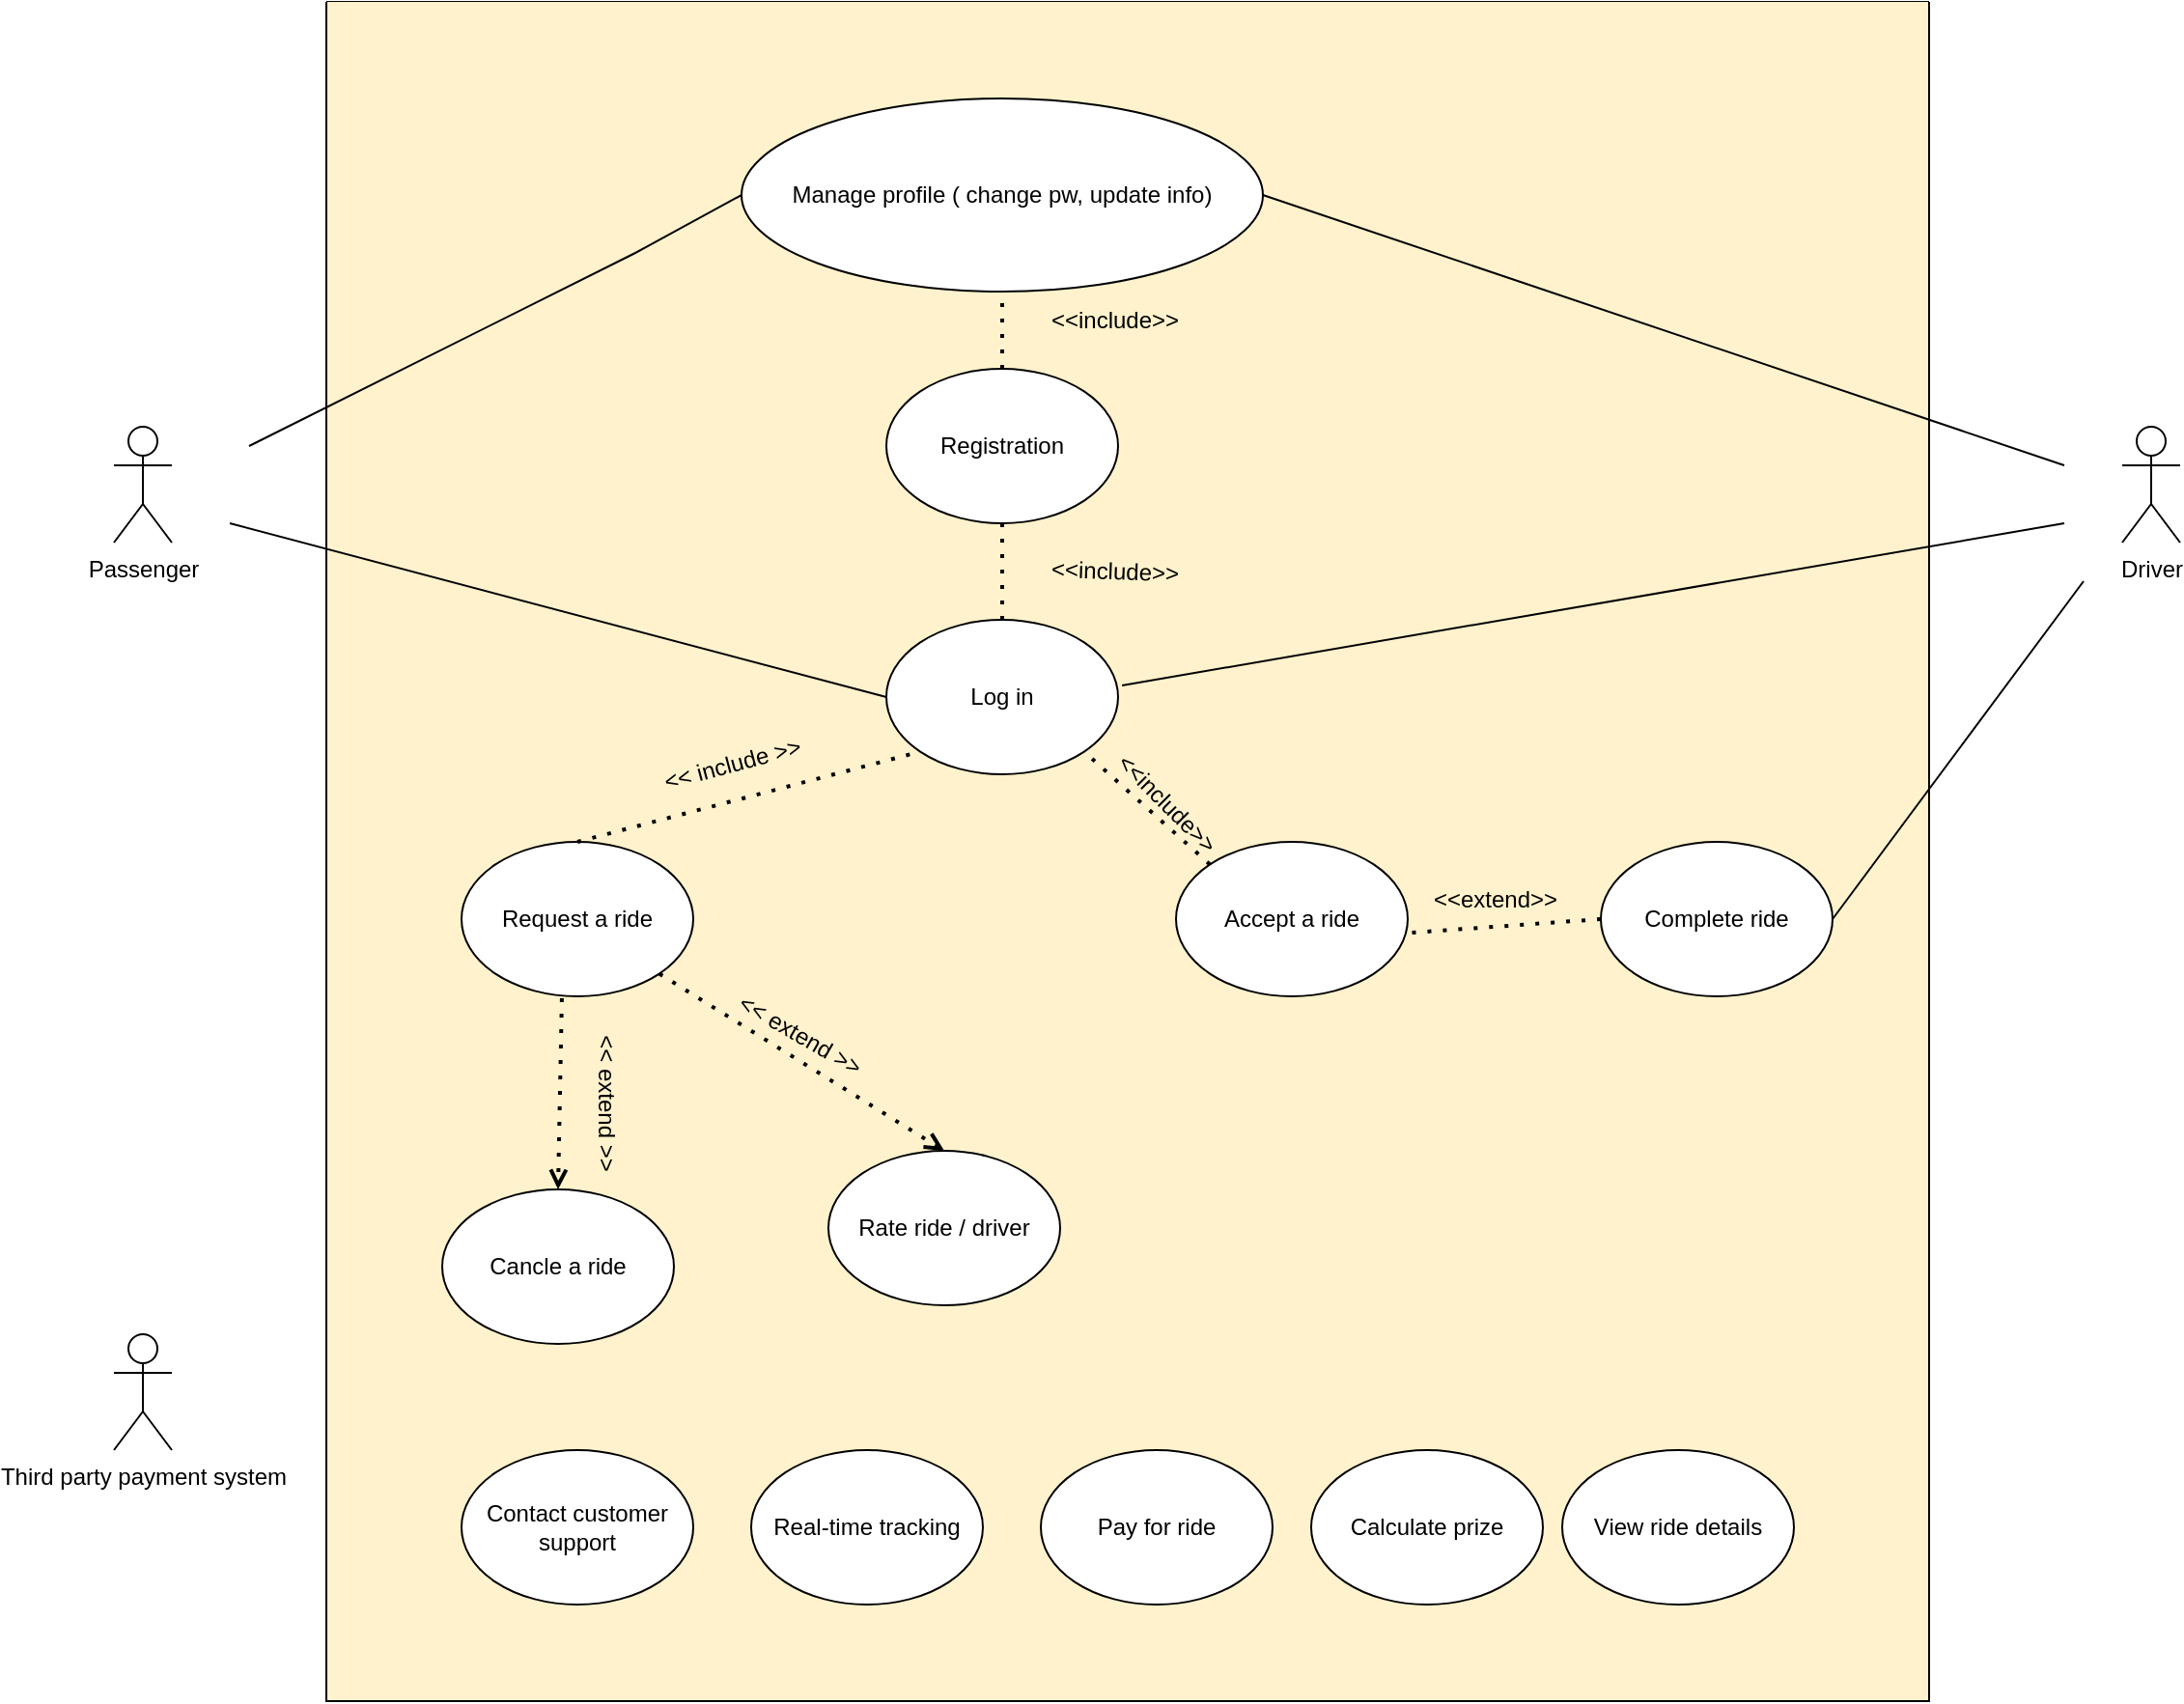 <mxfile version="22.1.16" type="github">
  <diagram name="Page-1" id="y0iN5WRLecj_5jAYo_9e">
    <mxGraphModel dx="2284" dy="1895" grid="1" gridSize="10" guides="1" tooltips="1" connect="1" arrows="1" fold="1" page="1" pageScale="1" pageWidth="850" pageHeight="1100" math="0" shadow="0">
      <root>
        <mxCell id="0" />
        <mxCell id="1" parent="0" />
        <mxCell id="yRian2HJHCg52wbs5pm3-1" value="Passenger" style="shape=umlActor;verticalLabelPosition=bottom;verticalAlign=top;html=1;outlineConnect=0;" parent="1" vertex="1">
          <mxGeometry x="40" y="50" width="30" height="60" as="geometry" />
        </mxCell>
        <mxCell id="yRian2HJHCg52wbs5pm3-2" value="&lt;div&gt;Driver&lt;/div&gt;" style="shape=umlActor;verticalLabelPosition=bottom;verticalAlign=top;html=1;outlineConnect=0;" parent="1" vertex="1">
          <mxGeometry x="1080" y="50" width="30" height="60" as="geometry" />
        </mxCell>
        <mxCell id="St6_D6Xs5Pb_7OD3D2Ax-1" value="" style="swimlane;startSize=0;container=0;rounded=0;shadow=0;glass=0;swimlaneLine=1;gradientColor=none;fillColor=#F8CECC;fillStyle=auto;swimlaneFillColor=#FFF2CC;" vertex="1" parent="1">
          <mxGeometry x="150" y="-170" width="830" height="880" as="geometry">
            <mxRectangle x="180" y="10" width="50" height="40" as="alternateBounds" />
          </mxGeometry>
        </mxCell>
        <mxCell id="St6_D6Xs5Pb_7OD3D2Ax-28" value="" style="endArrow=none;html=1;rounded=0;exitX=1;exitY=0.5;exitDx=0;exitDy=0;" edge="1" parent="1" source="St6_D6Xs5Pb_7OD3D2Ax-17">
          <mxGeometry width="50" height="50" relative="1" as="geometry">
            <mxPoint x="390" y="380" as="sourcePoint" />
            <mxPoint x="1050" y="70" as="targetPoint" />
          </mxGeometry>
        </mxCell>
        <mxCell id="St6_D6Xs5Pb_7OD3D2Ax-29" value="" style="endArrow=none;html=1;rounded=0;entryX=0;entryY=0.5;entryDx=0;entryDy=0;" edge="1" parent="1" target="St6_D6Xs5Pb_7OD3D2Ax-17">
          <mxGeometry width="50" height="50" relative="1" as="geometry">
            <mxPoint x="110" y="60" as="sourcePoint" />
            <mxPoint x="440" y="330" as="targetPoint" />
            <Array as="points">
              <mxPoint x="310" y="-40" />
            </Array>
          </mxGeometry>
        </mxCell>
        <mxCell id="St6_D6Xs5Pb_7OD3D2Ax-17" value="Manage profile ( change pw, update info)" style="ellipse;whiteSpace=wrap;html=1;" vertex="1" parent="1">
          <mxGeometry x="365" y="-120" width="270" height="100" as="geometry" />
        </mxCell>
        <mxCell id="St6_D6Xs5Pb_7OD3D2Ax-31" value="" style="endArrow=none;dashed=1;html=1;dashPattern=1 3;strokeWidth=2;rounded=0;exitX=0.5;exitY=0;exitDx=0;exitDy=0;entryX=0.5;entryY=1;entryDx=0;entryDy=0;" edge="1" parent="1" source="St6_D6Xs5Pb_7OD3D2Ax-3" target="St6_D6Xs5Pb_7OD3D2Ax-17">
          <mxGeometry width="50" height="50" relative="1" as="geometry">
            <mxPoint x="460" y="270" as="sourcePoint" />
            <mxPoint x="510" y="220" as="targetPoint" />
          </mxGeometry>
        </mxCell>
        <mxCell id="St6_D6Xs5Pb_7OD3D2Ax-32" value="" style="endArrow=none;html=1;rounded=0;entryX=1.017;entryY=0.425;entryDx=0;entryDy=0;entryPerimeter=0;" edge="1" parent="1" target="St6_D6Xs5Pb_7OD3D2Ax-2">
          <mxGeometry width="50" height="50" relative="1" as="geometry">
            <mxPoint x="1050" y="100" as="sourcePoint" />
            <mxPoint x="510" y="220" as="targetPoint" />
          </mxGeometry>
        </mxCell>
        <mxCell id="St6_D6Xs5Pb_7OD3D2Ax-33" value="" style="endArrow=none;html=1;rounded=0;exitX=1;exitY=0.5;exitDx=0;exitDy=0;" edge="1" parent="1" source="St6_D6Xs5Pb_7OD3D2Ax-15">
          <mxGeometry width="50" height="50" relative="1" as="geometry">
            <mxPoint x="460" y="270" as="sourcePoint" />
            <mxPoint x="1060" y="130" as="targetPoint" />
          </mxGeometry>
        </mxCell>
        <mxCell id="St6_D6Xs5Pb_7OD3D2Ax-46" value="" style="endArrow=none;html=1;rounded=0;entryX=0;entryY=0.5;entryDx=0;entryDy=0;" edge="1" parent="1" target="St6_D6Xs5Pb_7OD3D2Ax-2">
          <mxGeometry width="50" height="50" relative="1" as="geometry">
            <mxPoint x="100" y="100" as="sourcePoint" />
            <mxPoint x="252.714" y="119.609" as="targetPoint" />
          </mxGeometry>
        </mxCell>
        <mxCell id="St6_D6Xs5Pb_7OD3D2Ax-23" value="&lt;div&gt;&amp;lt;&amp;lt;include&amp;gt;&amp;gt;&lt;/div&gt;" style="text;html=1;align=center;verticalAlign=middle;resizable=0;points=[];autosize=1;strokeColor=none;fillColor=none;rotation=0;" vertex="1" parent="1">
          <mxGeometry x="512.5" y="-20" width="90" height="30" as="geometry" />
        </mxCell>
        <mxCell id="St6_D6Xs5Pb_7OD3D2Ax-2" value="Log in" style="ellipse;whiteSpace=wrap;html=1;" vertex="1" parent="1">
          <mxGeometry x="440" y="150" width="120" height="80" as="geometry" />
        </mxCell>
        <mxCell id="St6_D6Xs5Pb_7OD3D2Ax-3" value="Registration" style="ellipse;whiteSpace=wrap;html=1;" vertex="1" parent="1">
          <mxGeometry x="440" y="20" width="120" height="80" as="geometry" />
        </mxCell>
        <mxCell id="St6_D6Xs5Pb_7OD3D2Ax-4" value="Request a ride" style="ellipse;whiteSpace=wrap;html=1;" vertex="1" parent="1">
          <mxGeometry x="220" y="265" width="120" height="80" as="geometry" />
        </mxCell>
        <mxCell id="St6_D6Xs5Pb_7OD3D2Ax-5" value="Cancle a ride" style="ellipse;whiteSpace=wrap;html=1;" vertex="1" parent="1">
          <mxGeometry x="210" y="445" width="120" height="80" as="geometry" />
        </mxCell>
        <mxCell id="St6_D6Xs5Pb_7OD3D2Ax-6" value="Rate ride / driver" style="ellipse;whiteSpace=wrap;html=1;" vertex="1" parent="1">
          <mxGeometry x="410" y="425" width="120" height="80" as="geometry" />
        </mxCell>
        <mxCell id="St6_D6Xs5Pb_7OD3D2Ax-7" value="Accept a ride" style="ellipse;whiteSpace=wrap;html=1;" vertex="1" parent="1">
          <mxGeometry x="590" y="265" width="120" height="80" as="geometry" />
        </mxCell>
        <mxCell id="St6_D6Xs5Pb_7OD3D2Ax-15" value="Complete ride" style="ellipse;whiteSpace=wrap;html=1;" vertex="1" parent="1">
          <mxGeometry x="810" y="265" width="120" height="80" as="geometry" />
        </mxCell>
        <mxCell id="St6_D6Xs5Pb_7OD3D2Ax-16" value="View ride details" style="ellipse;whiteSpace=wrap;html=1;" vertex="1" parent="1">
          <mxGeometry x="790" y="580" width="120" height="80" as="geometry" />
        </mxCell>
        <mxCell id="St6_D6Xs5Pb_7OD3D2Ax-18" value="Calculate prize" style="ellipse;whiteSpace=wrap;html=1;" vertex="1" parent="1">
          <mxGeometry x="660" y="580" width="120" height="80" as="geometry" />
        </mxCell>
        <mxCell id="St6_D6Xs5Pb_7OD3D2Ax-19" value="Real-time tracking" style="ellipse;whiteSpace=wrap;html=1;" vertex="1" parent="1">
          <mxGeometry x="370" y="580" width="120" height="80" as="geometry" />
        </mxCell>
        <mxCell id="St6_D6Xs5Pb_7OD3D2Ax-20" value="Contact customer support" style="ellipse;whiteSpace=wrap;html=1;" vertex="1" parent="1">
          <mxGeometry x="220" y="580" width="120" height="80" as="geometry" />
        </mxCell>
        <mxCell id="St6_D6Xs5Pb_7OD3D2Ax-22" value="" style="endArrow=none;dashed=1;html=1;dashPattern=1 3;strokeWidth=2;rounded=0;exitX=0.5;exitY=0;exitDx=0;exitDy=0;entryX=0.5;entryY=1;entryDx=0;entryDy=0;" edge="1" parent="1" source="St6_D6Xs5Pb_7OD3D2Ax-2" target="St6_D6Xs5Pb_7OD3D2Ax-3">
          <mxGeometry width="50" height="50" relative="1" as="geometry">
            <mxPoint x="410" y="380" as="sourcePoint" />
            <mxPoint x="460" y="330" as="targetPoint" />
          </mxGeometry>
        </mxCell>
        <mxCell id="St6_D6Xs5Pb_7OD3D2Ax-25" value="" style="endArrow=none;dashed=1;html=1;dashPattern=1 3;strokeWidth=2;rounded=0;entryX=0;entryY=1;entryDx=0;entryDy=0;exitX=0.5;exitY=0;exitDx=0;exitDy=0;" edge="1" parent="1" source="St6_D6Xs5Pb_7OD3D2Ax-4" target="St6_D6Xs5Pb_7OD3D2Ax-2">
          <mxGeometry width="50" height="50" relative="1" as="geometry">
            <mxPoint x="390" y="435" as="sourcePoint" />
            <mxPoint x="490" y="295" as="targetPoint" />
          </mxGeometry>
        </mxCell>
        <mxCell id="St6_D6Xs5Pb_7OD3D2Ax-30" value="&lt;div&gt;&amp;lt;&amp;lt;include&amp;gt;&amp;gt;&lt;/div&gt;" style="text;html=1;align=center;verticalAlign=middle;resizable=0;points=[];autosize=1;strokeColor=none;fillColor=none;rotation=2;" vertex="1" parent="1">
          <mxGeometry x="512.5" y="110" width="90" height="30" as="geometry" />
        </mxCell>
        <mxCell id="St6_D6Xs5Pb_7OD3D2Ax-34" value="" style="endArrow=none;dashed=1;html=1;dashPattern=1 3;strokeWidth=2;rounded=0;entryX=1.017;entryY=0.588;entryDx=0;entryDy=0;exitX=0;exitY=0.5;exitDx=0;exitDy=0;entryPerimeter=0;" edge="1" parent="1" source="St6_D6Xs5Pb_7OD3D2Ax-15" target="St6_D6Xs5Pb_7OD3D2Ax-7">
          <mxGeometry width="50" height="50" relative="1" as="geometry">
            <mxPoint x="530" y="285" as="sourcePoint" />
            <mxPoint x="660" y="335" as="targetPoint" />
          </mxGeometry>
        </mxCell>
        <mxCell id="St6_D6Xs5Pb_7OD3D2Ax-35" value="&lt;div&gt;&amp;lt;&amp;lt;extend&amp;gt;&amp;gt;&lt;/div&gt;" style="text;html=1;align=center;verticalAlign=middle;resizable=0;points=[];autosize=1;strokeColor=none;fillColor=none;rotation=0;" vertex="1" parent="1">
          <mxGeometry x="710" y="280" width="90" height="30" as="geometry" />
        </mxCell>
        <mxCell id="St6_D6Xs5Pb_7OD3D2Ax-42" value="" style="endArrow=open;dashed=1;html=1;dashPattern=1 3;strokeWidth=2;rounded=0;exitX=1;exitY=1;exitDx=0;exitDy=0;entryX=0.5;entryY=0;entryDx=0;entryDy=0;endFill=0;" edge="1" parent="1" source="St6_D6Xs5Pb_7OD3D2Ax-4" target="St6_D6Xs5Pb_7OD3D2Ax-6">
          <mxGeometry width="50" height="50" relative="1" as="geometry">
            <mxPoint x="460" y="385" as="sourcePoint" />
            <mxPoint x="510" y="335" as="targetPoint" />
          </mxGeometry>
        </mxCell>
        <mxCell id="St6_D6Xs5Pb_7OD3D2Ax-43" value="" style="endArrow=open;dashed=1;html=1;dashPattern=1 3;strokeWidth=2;rounded=0;exitX=0.433;exitY=1.013;exitDx=0;exitDy=0;exitPerimeter=0;entryX=0.5;entryY=0;entryDx=0;entryDy=0;endFill=0;" edge="1" parent="1" source="St6_D6Xs5Pb_7OD3D2Ax-4" target="St6_D6Xs5Pb_7OD3D2Ax-5">
          <mxGeometry width="50" height="50" relative="1" as="geometry">
            <mxPoint x="460" y="385" as="sourcePoint" />
            <mxPoint x="510" y="335" as="targetPoint" />
          </mxGeometry>
        </mxCell>
        <mxCell id="St6_D6Xs5Pb_7OD3D2Ax-45" value="&amp;lt;&amp;lt; extend &amp;gt;&amp;gt;" style="text;html=1;align=center;verticalAlign=middle;resizable=0;points=[];autosize=1;strokeColor=none;fillColor=none;rotation=90;" vertex="1" parent="1">
          <mxGeometry x="250" y="385" width="90" height="30" as="geometry" />
        </mxCell>
        <mxCell id="St6_D6Xs5Pb_7OD3D2Ax-44" value="&amp;lt;&amp;lt; extend &amp;gt;&amp;gt;" style="text;html=1;align=center;verticalAlign=middle;resizable=0;points=[];autosize=1;strokeColor=none;fillColor=none;rotation=30;" vertex="1" parent="1">
          <mxGeometry x="350" y="350" width="90" height="30" as="geometry" />
        </mxCell>
        <mxCell id="St6_D6Xs5Pb_7OD3D2Ax-47" value="" style="endArrow=none;dashed=1;html=1;dashPattern=1 3;strokeWidth=2;rounded=0;entryX=1;entryY=1;entryDx=0;entryDy=0;exitX=0;exitY=0;exitDx=0;exitDy=0;" edge="1" parent="1" source="St6_D6Xs5Pb_7OD3D2Ax-7" target="St6_D6Xs5Pb_7OD3D2Ax-2">
          <mxGeometry width="50" height="50" relative="1" as="geometry">
            <mxPoint x="460" y="330" as="sourcePoint" />
            <mxPoint x="510" y="280" as="targetPoint" />
          </mxGeometry>
        </mxCell>
        <mxCell id="St6_D6Xs5Pb_7OD3D2Ax-49" value="&lt;div&gt;&amp;lt;&amp;lt;include&amp;gt;&amp;gt;&lt;/div&gt;" style="text;html=1;align=center;verticalAlign=middle;resizable=0;points=[];autosize=1;strokeColor=none;fillColor=none;rotation=45;" vertex="1" parent="1">
          <mxGeometry x="540" y="230" width="90" height="30" as="geometry" />
        </mxCell>
        <mxCell id="St6_D6Xs5Pb_7OD3D2Ax-50" value="Pay for ride" style="ellipse;whiteSpace=wrap;html=1;" vertex="1" parent="1">
          <mxGeometry x="520" y="580" width="120" height="80" as="geometry" />
        </mxCell>
        <mxCell id="St6_D6Xs5Pb_7OD3D2Ax-51" value="&amp;lt;&amp;lt; include &amp;gt;&amp;gt;" style="text;html=1;align=center;verticalAlign=middle;resizable=0;points=[];autosize=1;strokeColor=none;fillColor=none;rotation=-15;" vertex="1" parent="1">
          <mxGeometry x="310" y="210" width="100" height="30" as="geometry" />
        </mxCell>
        <mxCell id="St6_D6Xs5Pb_7OD3D2Ax-53" value="Third party payment system" style="shape=umlActor;verticalLabelPosition=bottom;verticalAlign=top;html=1;outlineConnect=0;" vertex="1" parent="1">
          <mxGeometry x="40" y="520" width="30" height="60" as="geometry" />
        </mxCell>
      </root>
    </mxGraphModel>
  </diagram>
</mxfile>
